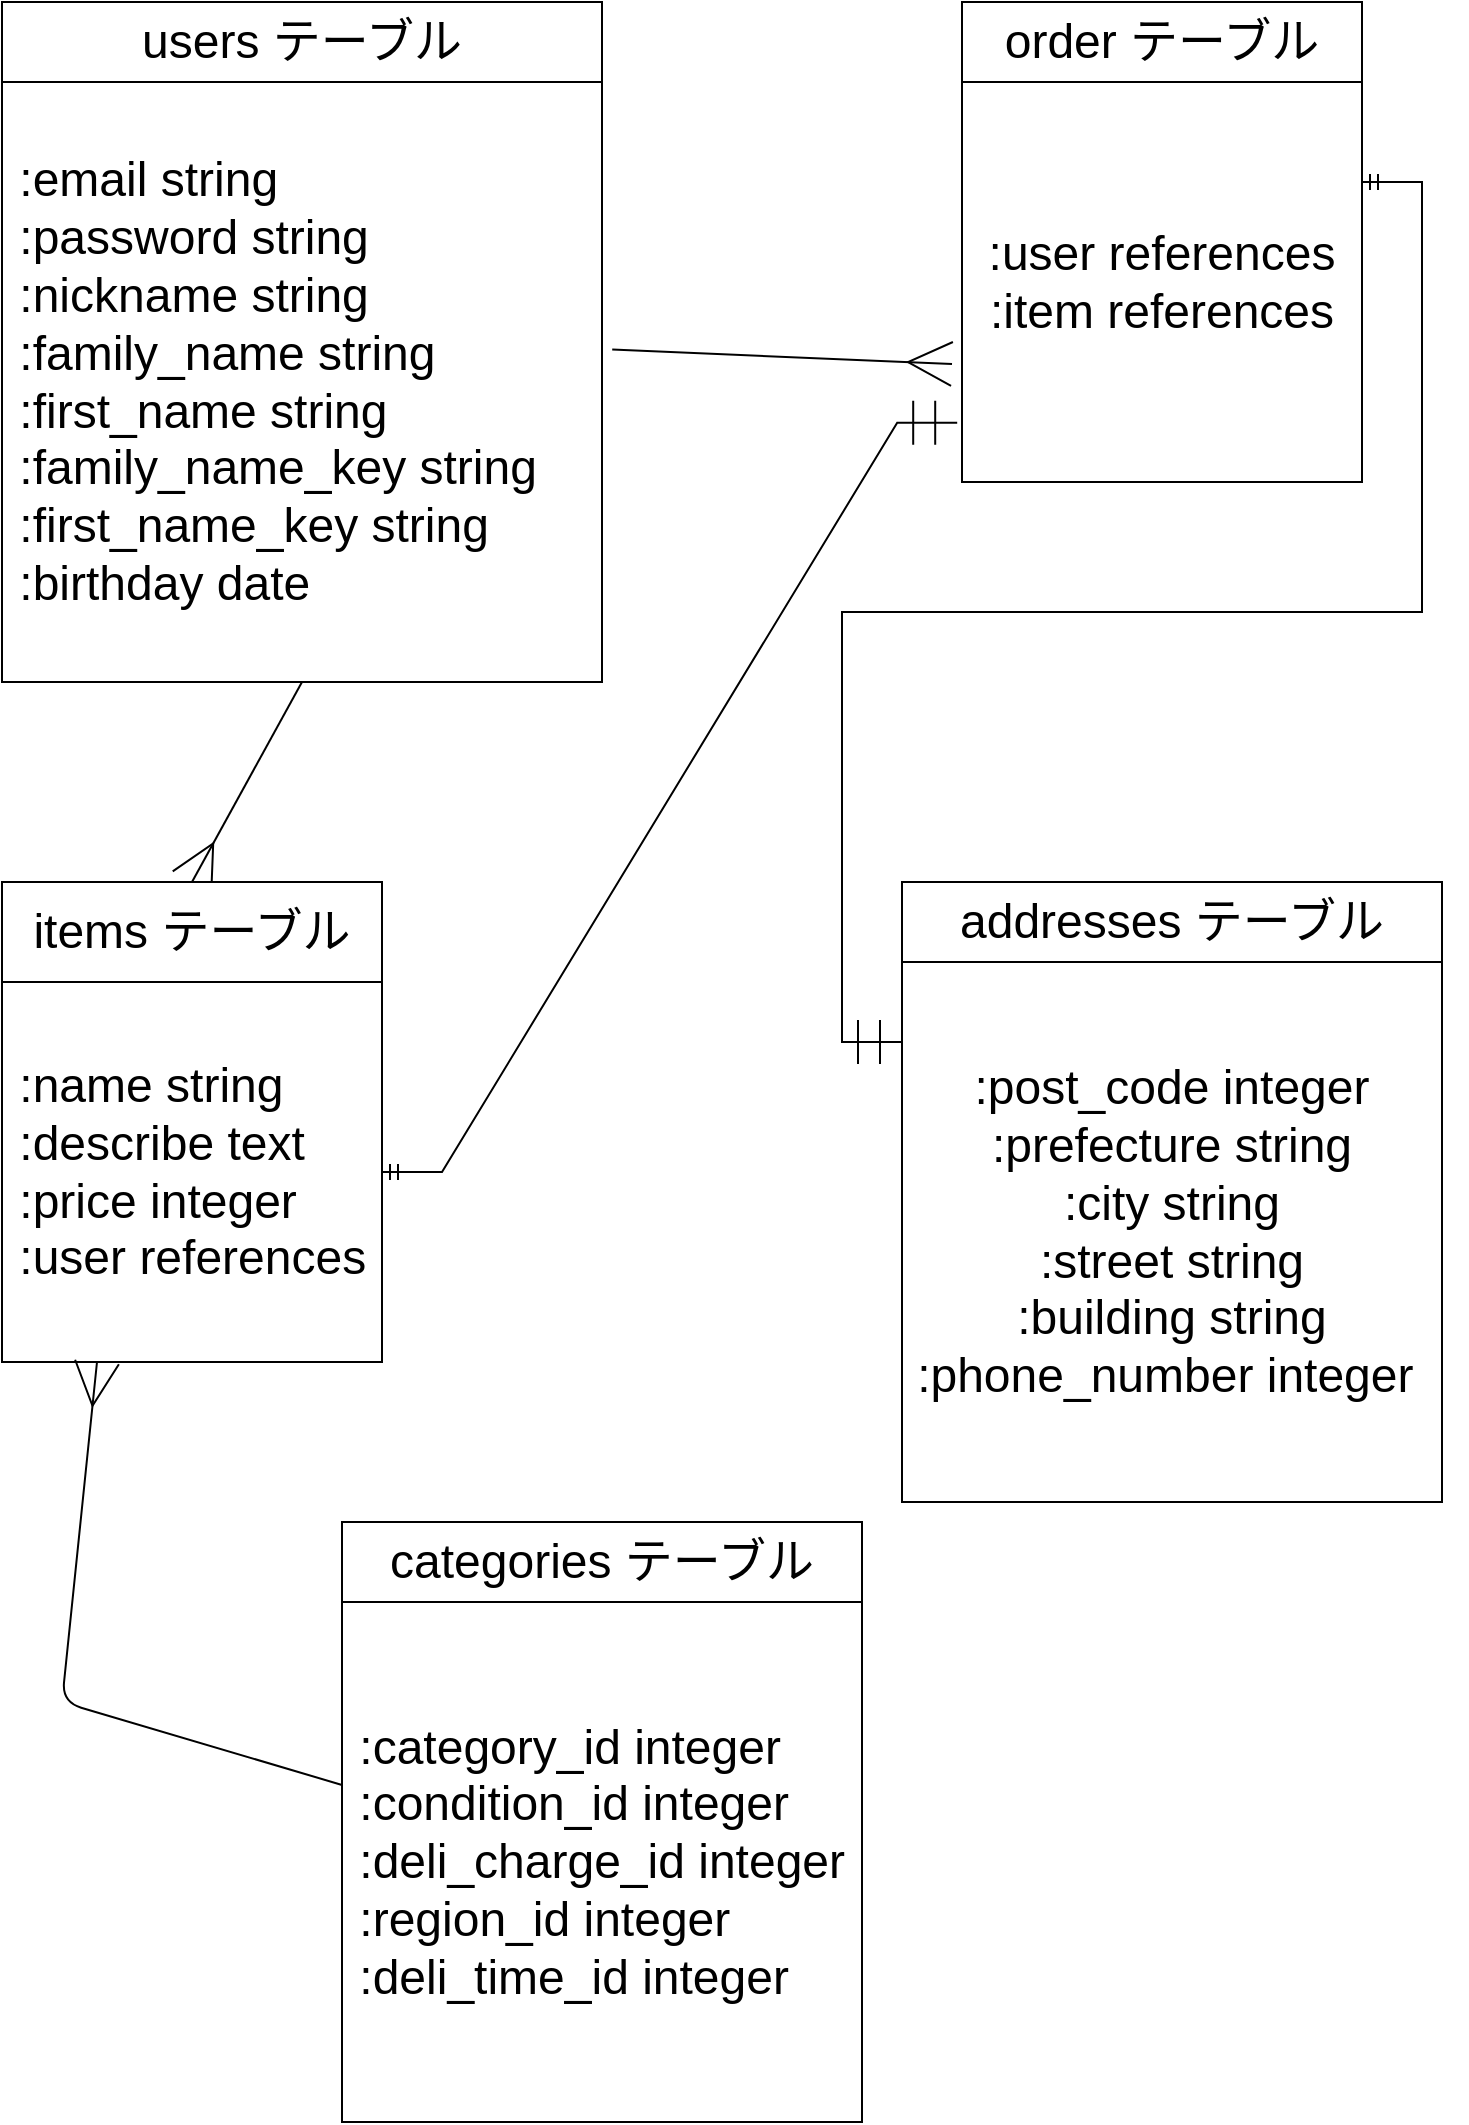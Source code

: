 <mxfile>
    <diagram id="WvvD6ZRykdnd-4_mMsEO" name="Page-1">
        <mxGraphModel dx="1083" dy="879" grid="1" gridSize="10" guides="1" tooltips="1" connect="1" arrows="1" fold="1" page="1" pageScale="1" pageWidth="850" pageHeight="1100" math="0" shadow="0">
            <root>
                <mxCell id="0"/>
                <mxCell id="1" parent="0"/>
                <mxCell id="3" value="&lt;font style=&quot;font-size: 24px;&quot;&gt;users テーブル&lt;/font&gt;" style="rounded=0;whiteSpace=wrap;html=1;" vertex="1" parent="1">
                    <mxGeometry x="40" y="40" width="300" height="40" as="geometry"/>
                </mxCell>
                <mxCell id="4" value="&lt;div style=&quot;&quot;&gt;&lt;span style=&quot;background-color: initial;&quot;&gt;&amp;nbsp;:email string&lt;/span&gt;&lt;/div&gt;&lt;div style=&quot;&quot;&gt;&lt;span style=&quot;background-color: initial;&quot;&gt;&amp;nbsp;:password string&lt;/span&gt;&lt;/div&gt;&lt;div style=&quot;&quot;&gt;&lt;span style=&quot;background-color: initial;&quot;&gt;&amp;nbsp;:nickname string&lt;/span&gt;&lt;/div&gt;&lt;div style=&quot;&quot;&gt;&lt;span style=&quot;background-color: initial;&quot;&gt;&amp;nbsp;:family_name string&lt;/span&gt;&lt;/div&gt;&lt;div style=&quot;&quot;&gt;&lt;span style=&quot;background-color: initial;&quot;&gt;&amp;nbsp;:first_name string&lt;/span&gt;&lt;/div&gt;&lt;div style=&quot;&quot;&gt;&lt;span style=&quot;background-color: initial;&quot;&gt;&amp;nbsp;:family_name_key string&lt;/span&gt;&lt;/div&gt;&lt;div style=&quot;&quot;&gt;&lt;span style=&quot;background-color: initial;&quot;&gt;&amp;nbsp;:first_name_key string&lt;/span&gt;&lt;/div&gt;&lt;div style=&quot;&quot;&gt;&lt;span style=&quot;background-color: initial;&quot;&gt;&amp;nbsp;:birthday date&lt;/span&gt;&lt;/div&gt;" style="whiteSpace=wrap;html=1;aspect=fixed;fontSize=24;align=left;" vertex="1" parent="1">
                    <mxGeometry x="40" y="80" width="300" height="300" as="geometry"/>
                </mxCell>
                <mxCell id="6" value="" style="fontSize=12;html=1;endArrow=ERmany;strokeColor=default;targetPerimeterSpacing=0;sourcePerimeterSpacing=0;jumpSize=24;strokeWidth=1;exitX=0.5;exitY=1;exitDx=0;exitDy=0;jumpStyle=sharp;entryX=0.5;entryY=0;entryDx=0;entryDy=0;endSize=20;" edge="1" parent="1" source="4" target="11">
                    <mxGeometry width="100" height="100" relative="1" as="geometry">
                        <mxPoint x="360" y="350" as="sourcePoint"/>
                        <mxPoint x="315" y="480" as="targetPoint"/>
                        <Array as="points"/>
                    </mxGeometry>
                </mxCell>
                <mxCell id="11" value="items テーブル" style="rounded=0;whiteSpace=wrap;html=1;fontSize=24;" vertex="1" parent="1">
                    <mxGeometry x="40" y="480" width="190" height="50" as="geometry"/>
                </mxCell>
                <mxCell id="12" value="&amp;nbsp;:name string&lt;br&gt;&amp;nbsp;:describe text&lt;br&gt;&amp;nbsp;:price integer&lt;br&gt;&amp;nbsp;:user references" style="whiteSpace=wrap;html=1;aspect=fixed;fontSize=24;align=left;" vertex="1" parent="1">
                    <mxGeometry x="40" y="530" width="190" height="190" as="geometry"/>
                </mxCell>
                <mxCell id="14" value="order テーブル" style="rounded=0;whiteSpace=wrap;html=1;fontSize=24;" vertex="1" parent="1">
                    <mxGeometry x="520" y="40" width="200" height="40" as="geometry"/>
                </mxCell>
                <mxCell id="15" value=":user references&lt;br&gt;:item references" style="whiteSpace=wrap;html=1;aspect=fixed;fontSize=24;" vertex="1" parent="1">
                    <mxGeometry x="520" y="80" width="200" height="200" as="geometry"/>
                </mxCell>
                <mxCell id="16" value="categories テーブル" style="rounded=0;whiteSpace=wrap;html=1;fontSize=24;" vertex="1" parent="1">
                    <mxGeometry x="210" y="800" width="260" height="40" as="geometry"/>
                </mxCell>
                <mxCell id="17" value="&lt;span style=&quot;&quot;&gt;&amp;nbsp;:category_id integer&lt;/span&gt;&lt;br style=&quot;&quot;&gt;&lt;span style=&quot;&quot;&gt;&amp;nbsp;:condition_id integer&lt;/span&gt;&lt;br style=&quot;&quot;&gt;&lt;span style=&quot;&quot;&gt;&amp;nbsp;:deli_charge_id integer&lt;/span&gt;&lt;br style=&quot;&quot;&gt;&lt;span style=&quot;&quot;&gt;&amp;nbsp;:region_id integer&lt;/span&gt;&lt;br style=&quot;&quot;&gt;&lt;span style=&quot;&quot;&gt;&amp;nbsp;:deli_time_id integer&lt;/span&gt;" style="whiteSpace=wrap;html=1;aspect=fixed;fontSize=24;align=left;" vertex="1" parent="1">
                    <mxGeometry x="210" y="840" width="260" height="260" as="geometry"/>
                </mxCell>
                <mxCell id="18" value="" style="fontSize=12;html=1;endArrow=ERmany;strokeColor=default;targetPerimeterSpacing=0;sourcePerimeterSpacing=0;jumpSize=24;strokeWidth=1;jumpStyle=sharp;endSize=20;entryX=0.25;entryY=1;entryDx=0;entryDy=0;" edge="1" parent="1" source="17" target="12">
                    <mxGeometry width="100" height="100" relative="1" as="geometry">
                        <mxPoint x="190" y="850" as="sourcePoint"/>
                        <mxPoint x="150" y="980" as="targetPoint"/>
                        <Array as="points">
                            <mxPoint x="70" y="890"/>
                        </Array>
                    </mxGeometry>
                </mxCell>
                <mxCell id="20" value="" style="fontSize=12;html=1;endArrow=ERmany;strokeColor=default;targetPerimeterSpacing=0;sourcePerimeterSpacing=0;jumpSize=24;strokeWidth=1;exitX=1.017;exitY=0.446;exitDx=0;exitDy=0;jumpStyle=sharp;endSize=20;exitPerimeter=0;entryX=-0.025;entryY=0.705;entryDx=0;entryDy=0;entryPerimeter=0;" edge="1" parent="1" source="4" target="15">
                    <mxGeometry width="100" height="100" relative="1" as="geometry">
                        <mxPoint x="200" y="390" as="sourcePoint"/>
                        <mxPoint x="510" y="160" as="targetPoint"/>
                        <Array as="points"/>
                    </mxGeometry>
                </mxCell>
                <mxCell id="21" value="" style="edgeStyle=entityRelationEdgeStyle;fontSize=12;html=1;endArrow=ERmandOne;startArrow=ERmandOne;strokeColor=default;strokeWidth=1;endSize=20;sourcePerimeterSpacing=0;targetPerimeterSpacing=0;jumpStyle=sharp;jumpSize=24;rounded=0;entryX=-0.012;entryY=0.852;entryDx=0;entryDy=0;entryPerimeter=0;" edge="1" parent="1" source="12" target="15">
                    <mxGeometry width="100" height="100" relative="1" as="geometry">
                        <mxPoint x="490" y="680" as="sourcePoint"/>
                        <mxPoint x="590" y="580" as="targetPoint"/>
                    </mxGeometry>
                </mxCell>
                <mxCell id="23" value="" style="edgeStyle=entityRelationEdgeStyle;fontSize=12;html=1;endArrow=ERmandOne;startArrow=ERmandOne;rounded=0;strokeColor=default;strokeWidth=1;endSize=20;sourcePerimeterSpacing=0;targetPerimeterSpacing=0;jumpStyle=sharp;jumpSize=24;exitX=1;exitY=0.25;exitDx=0;exitDy=0;" edge="1" parent="1" source="15">
                    <mxGeometry width="100" height="100" relative="1" as="geometry">
                        <mxPoint x="490" y="410" as="sourcePoint"/>
                        <mxPoint x="490" y="560" as="targetPoint"/>
                    </mxGeometry>
                </mxCell>
                <mxCell id="24" value="addresses テーブル" style="rounded=0;whiteSpace=wrap;html=1;fontSize=24;" vertex="1" parent="1">
                    <mxGeometry x="490" y="480" width="270" height="40" as="geometry"/>
                </mxCell>
                <mxCell id="25" value=":post_code integer&lt;br&gt;:prefecture string&lt;br&gt;:city string&lt;br&gt;:street string&lt;br&gt;:building string&lt;br&gt;:phone_number integer&amp;nbsp;" style="whiteSpace=wrap;html=1;aspect=fixed;fontSize=24;" vertex="1" parent="1">
                    <mxGeometry x="490" y="520" width="270" height="270" as="geometry"/>
                </mxCell>
            </root>
        </mxGraphModel>
    </diagram>
</mxfile>